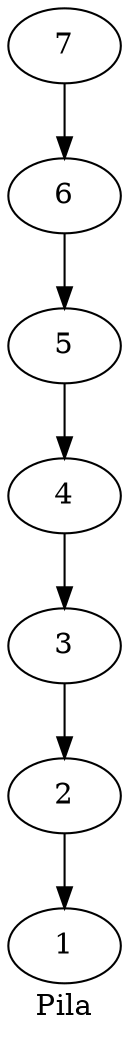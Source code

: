 digraph Pila{
label = "Pila"

	Node0[label = "7"];
	Node1[label = "6"];
	Node2[label = "5"];
	Node3[label = "4"];
	Node4[label = "3"];
	Node5[label = "2"];
	Node6[label = "1"];

	Node0 -> Node1;
	Node1 -> Node2;
	Node2 -> Node3;
	Node3 -> Node4;
	Node4 -> Node5;
	Node5 -> Node6;
}
